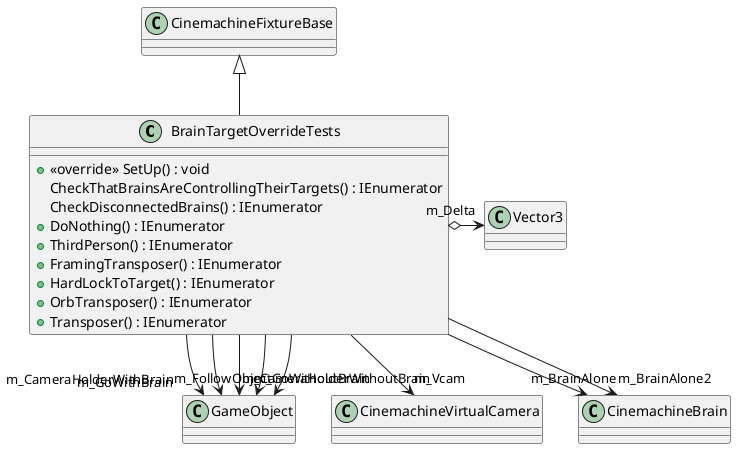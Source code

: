 @startuml
class BrainTargetOverrideTests {
    + <<override>> SetUp() : void
    CheckThatBrainsAreControllingTheirTargets() : IEnumerator
    CheckDisconnectedBrains() : IEnumerator
    + DoNothing() : IEnumerator
    + ThirdPerson() : IEnumerator
    + FramingTransposer() : IEnumerator
    + HardLockToTarget() : IEnumerator
    + OrbTransposer() : IEnumerator
    + Transposer() : IEnumerator
}
CinemachineFixtureBase <|-- BrainTargetOverrideTests
BrainTargetOverrideTests --> "m_CameraHolderWithBrain" GameObject
BrainTargetOverrideTests --> "m_CameraHolderWithoutBrain" GameObject
BrainTargetOverrideTests --> "m_GoWithBrain" GameObject
BrainTargetOverrideTests --> "m_GoWithoutBrain" GameObject
BrainTargetOverrideTests --> "m_Vcam" CinemachineVirtualCamera
BrainTargetOverrideTests --> "m_FollowObject" GameObject
BrainTargetOverrideTests --> "m_BrainAlone" CinemachineBrain
BrainTargetOverrideTests --> "m_BrainAlone2" CinemachineBrain
BrainTargetOverrideTests o-> "m_Delta" Vector3
@enduml
